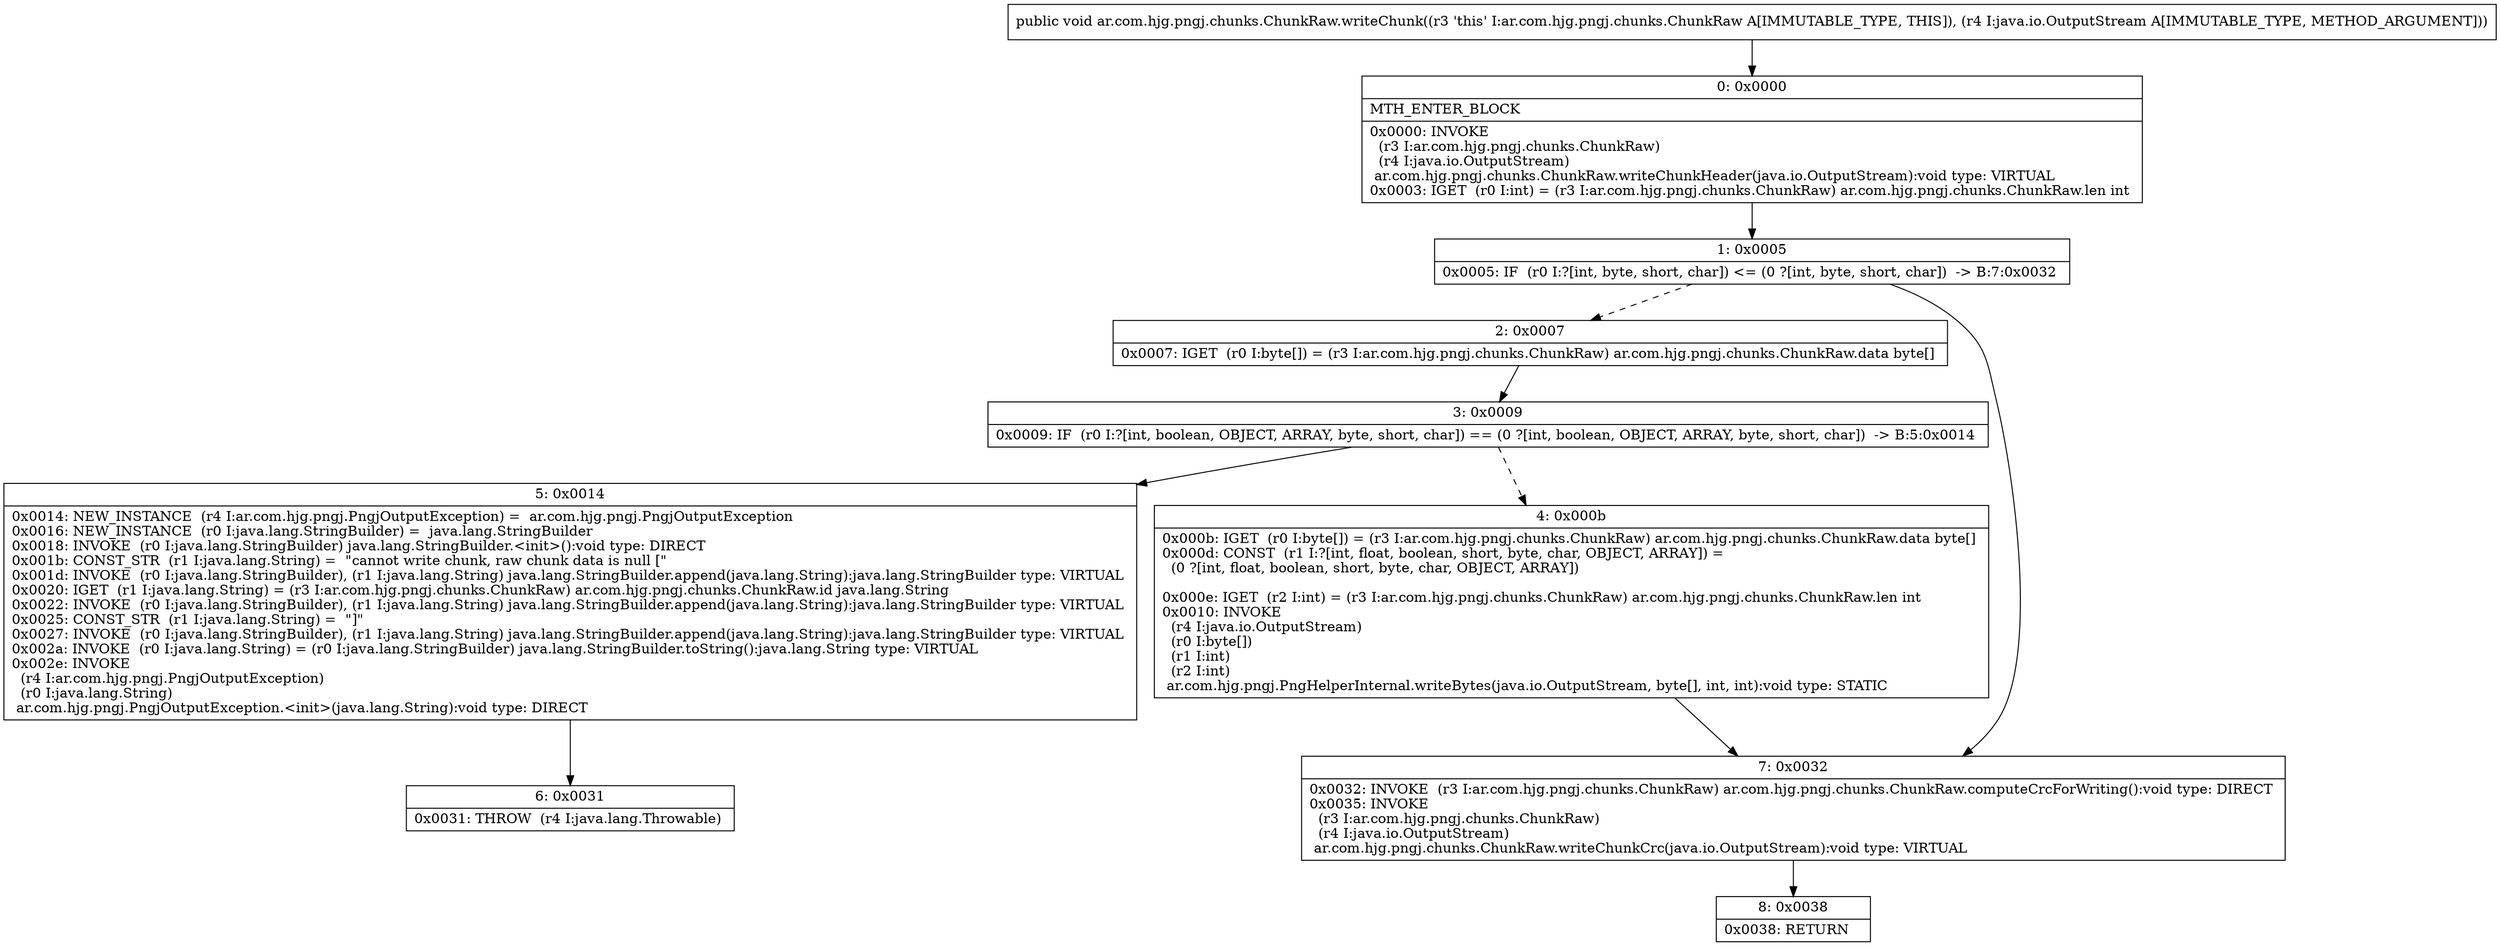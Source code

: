 digraph "CFG forar.com.hjg.pngj.chunks.ChunkRaw.writeChunk(Ljava\/io\/OutputStream;)V" {
Node_0 [shape=record,label="{0\:\ 0x0000|MTH_ENTER_BLOCK\l|0x0000: INVOKE  \l  (r3 I:ar.com.hjg.pngj.chunks.ChunkRaw)\l  (r4 I:java.io.OutputStream)\l ar.com.hjg.pngj.chunks.ChunkRaw.writeChunkHeader(java.io.OutputStream):void type: VIRTUAL \l0x0003: IGET  (r0 I:int) = (r3 I:ar.com.hjg.pngj.chunks.ChunkRaw) ar.com.hjg.pngj.chunks.ChunkRaw.len int \l}"];
Node_1 [shape=record,label="{1\:\ 0x0005|0x0005: IF  (r0 I:?[int, byte, short, char]) \<= (0 ?[int, byte, short, char])  \-\> B:7:0x0032 \l}"];
Node_2 [shape=record,label="{2\:\ 0x0007|0x0007: IGET  (r0 I:byte[]) = (r3 I:ar.com.hjg.pngj.chunks.ChunkRaw) ar.com.hjg.pngj.chunks.ChunkRaw.data byte[] \l}"];
Node_3 [shape=record,label="{3\:\ 0x0009|0x0009: IF  (r0 I:?[int, boolean, OBJECT, ARRAY, byte, short, char]) == (0 ?[int, boolean, OBJECT, ARRAY, byte, short, char])  \-\> B:5:0x0014 \l}"];
Node_4 [shape=record,label="{4\:\ 0x000b|0x000b: IGET  (r0 I:byte[]) = (r3 I:ar.com.hjg.pngj.chunks.ChunkRaw) ar.com.hjg.pngj.chunks.ChunkRaw.data byte[] \l0x000d: CONST  (r1 I:?[int, float, boolean, short, byte, char, OBJECT, ARRAY]) = \l  (0 ?[int, float, boolean, short, byte, char, OBJECT, ARRAY])\l \l0x000e: IGET  (r2 I:int) = (r3 I:ar.com.hjg.pngj.chunks.ChunkRaw) ar.com.hjg.pngj.chunks.ChunkRaw.len int \l0x0010: INVOKE  \l  (r4 I:java.io.OutputStream)\l  (r0 I:byte[])\l  (r1 I:int)\l  (r2 I:int)\l ar.com.hjg.pngj.PngHelperInternal.writeBytes(java.io.OutputStream, byte[], int, int):void type: STATIC \l}"];
Node_5 [shape=record,label="{5\:\ 0x0014|0x0014: NEW_INSTANCE  (r4 I:ar.com.hjg.pngj.PngjOutputException) =  ar.com.hjg.pngj.PngjOutputException \l0x0016: NEW_INSTANCE  (r0 I:java.lang.StringBuilder) =  java.lang.StringBuilder \l0x0018: INVOKE  (r0 I:java.lang.StringBuilder) java.lang.StringBuilder.\<init\>():void type: DIRECT \l0x001b: CONST_STR  (r1 I:java.lang.String) =  \"cannot write chunk, raw chunk data is null [\" \l0x001d: INVOKE  (r0 I:java.lang.StringBuilder), (r1 I:java.lang.String) java.lang.StringBuilder.append(java.lang.String):java.lang.StringBuilder type: VIRTUAL \l0x0020: IGET  (r1 I:java.lang.String) = (r3 I:ar.com.hjg.pngj.chunks.ChunkRaw) ar.com.hjg.pngj.chunks.ChunkRaw.id java.lang.String \l0x0022: INVOKE  (r0 I:java.lang.StringBuilder), (r1 I:java.lang.String) java.lang.StringBuilder.append(java.lang.String):java.lang.StringBuilder type: VIRTUAL \l0x0025: CONST_STR  (r1 I:java.lang.String) =  \"]\" \l0x0027: INVOKE  (r0 I:java.lang.StringBuilder), (r1 I:java.lang.String) java.lang.StringBuilder.append(java.lang.String):java.lang.StringBuilder type: VIRTUAL \l0x002a: INVOKE  (r0 I:java.lang.String) = (r0 I:java.lang.StringBuilder) java.lang.StringBuilder.toString():java.lang.String type: VIRTUAL \l0x002e: INVOKE  \l  (r4 I:ar.com.hjg.pngj.PngjOutputException)\l  (r0 I:java.lang.String)\l ar.com.hjg.pngj.PngjOutputException.\<init\>(java.lang.String):void type: DIRECT \l}"];
Node_6 [shape=record,label="{6\:\ 0x0031|0x0031: THROW  (r4 I:java.lang.Throwable) \l}"];
Node_7 [shape=record,label="{7\:\ 0x0032|0x0032: INVOKE  (r3 I:ar.com.hjg.pngj.chunks.ChunkRaw) ar.com.hjg.pngj.chunks.ChunkRaw.computeCrcForWriting():void type: DIRECT \l0x0035: INVOKE  \l  (r3 I:ar.com.hjg.pngj.chunks.ChunkRaw)\l  (r4 I:java.io.OutputStream)\l ar.com.hjg.pngj.chunks.ChunkRaw.writeChunkCrc(java.io.OutputStream):void type: VIRTUAL \l}"];
Node_8 [shape=record,label="{8\:\ 0x0038|0x0038: RETURN   \l}"];
MethodNode[shape=record,label="{public void ar.com.hjg.pngj.chunks.ChunkRaw.writeChunk((r3 'this' I:ar.com.hjg.pngj.chunks.ChunkRaw A[IMMUTABLE_TYPE, THIS]), (r4 I:java.io.OutputStream A[IMMUTABLE_TYPE, METHOD_ARGUMENT])) }"];
MethodNode -> Node_0;
Node_0 -> Node_1;
Node_1 -> Node_2[style=dashed];
Node_1 -> Node_7;
Node_2 -> Node_3;
Node_3 -> Node_4[style=dashed];
Node_3 -> Node_5;
Node_4 -> Node_7;
Node_5 -> Node_6;
Node_7 -> Node_8;
}

